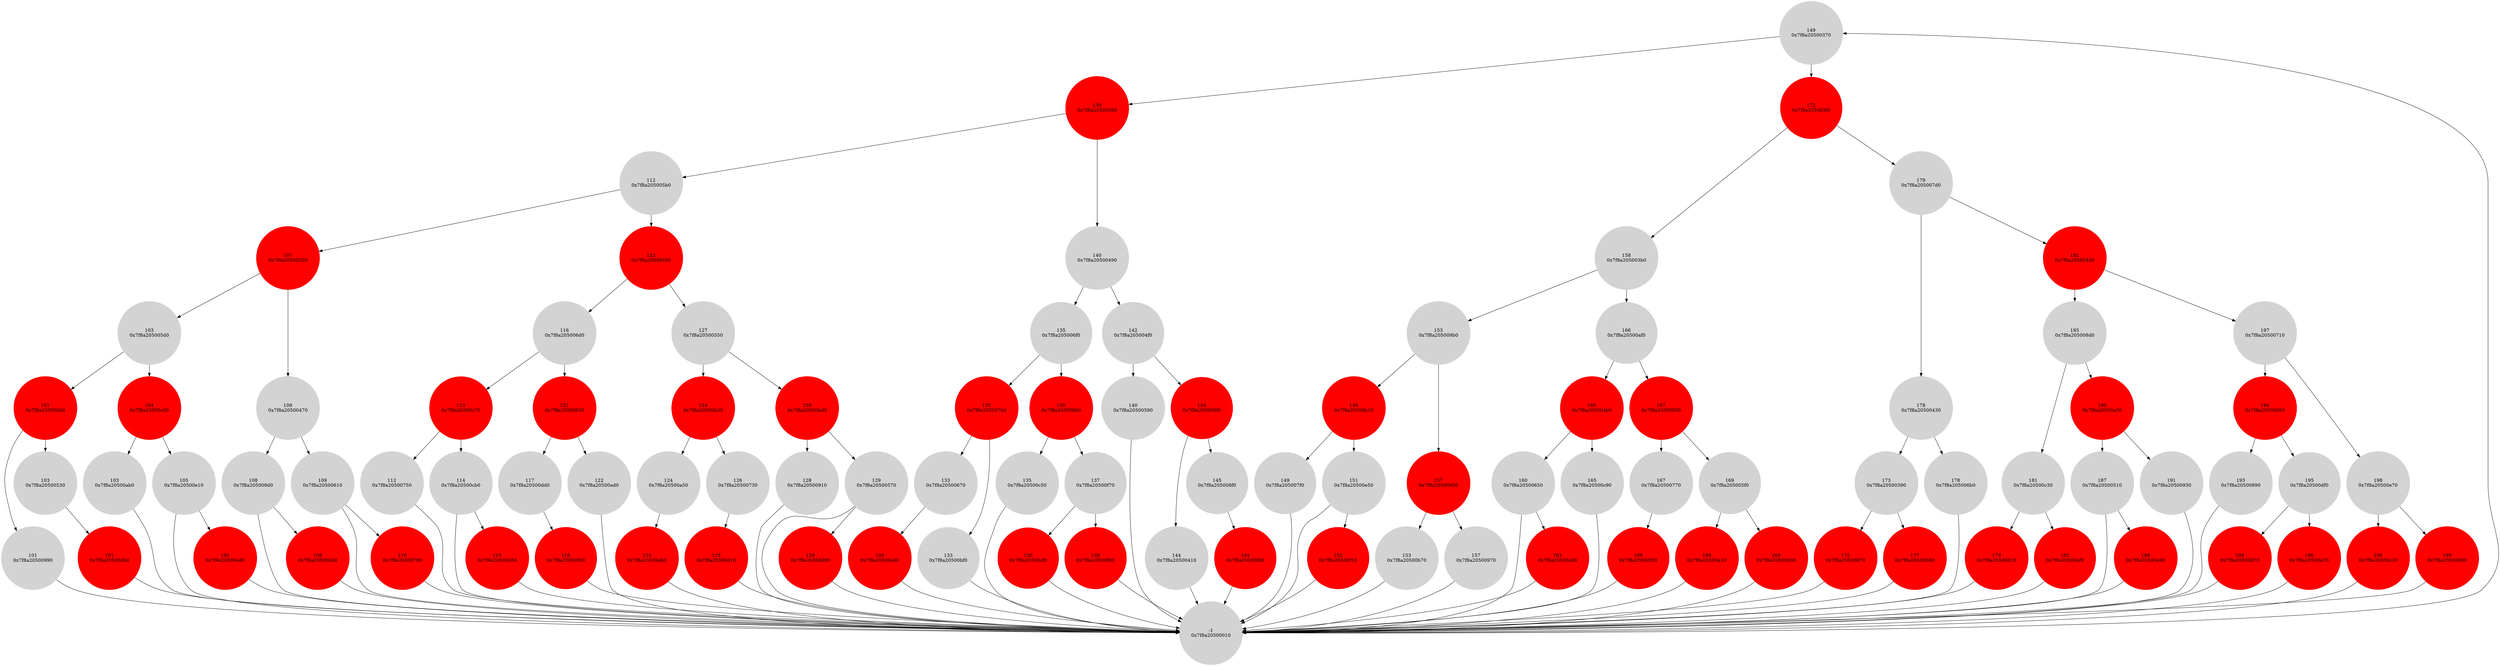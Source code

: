 digraph G {
"0x7f8a20500370" [label="T.nil\n0x7f8a20500370",shape=circle,style=filled,color=lightgrey]
"0x7f8a20500010" -> "0x7f8a20500370"
"0x7f8a20500370" [label="149\n0x7f8a20500370",shape=circle,style=filled,color=lightgrey]
"0x7f8a205003d0" [label="130\n0x7f8a205003d0",shape=circle,style=filled,color=red]
"0x7f8a20500370" -> "0x7f8a205003d0"
"0x7f8a205003f0" [label="172\n0x7f8a205003f0",shape=circle,style=filled,color=red]
"0x7f8a20500370" -> "0x7f8a205003f0"
"0x7f8a205005b0" [label="112\n0x7f8a205005b0",shape=circle,style=filled,color=lightgrey]
"0x7f8a205003d0" -> "0x7f8a205005b0"
"0x7f8a20500490" [label="140\n0x7f8a20500490",shape=circle,style=filled,color=lightgrey]
"0x7f8a205003d0" -> "0x7f8a20500490"
"0x7f8a205003b0" [label="158\n0x7f8a205003b0",shape=circle,style=filled,color=lightgrey]
"0x7f8a205003f0" -> "0x7f8a205003b0"
"0x7f8a205007d0" [label="179\n0x7f8a205007d0",shape=circle,style=filled,color=lightgrey]
"0x7f8a205003f0" -> "0x7f8a205007d0"
"0x7f8a20500350" [label="107\n0x7f8a20500350",shape=circle,style=filled,color=red]
"0x7f8a205005b0" -> "0x7f8a20500350"
"0x7f8a20500450" [label="123\n0x7f8a20500450",shape=circle,style=filled,color=red]
"0x7f8a205005b0" -> "0x7f8a20500450"
"0x7f8a205006f0" [label="135\n0x7f8a205006f0",shape=circle,style=filled,color=lightgrey]
"0x7f8a20500490" -> "0x7f8a205006f0"
"0x7f8a205004f0" [label="142\n0x7f8a205004f0",shape=circle,style=filled,color=lightgrey]
"0x7f8a20500490" -> "0x7f8a205004f0"
"0x7f8a205009b0" [label="153\n0x7f8a205009b0",shape=circle,style=filled,color=lightgrey]
"0x7f8a205003b0" -> "0x7f8a205009b0"
"0x7f8a20500af0" [label="166\n0x7f8a20500af0",shape=circle,style=filled,color=lightgrey]
"0x7f8a205003b0" -> "0x7f8a20500af0"
"0x7f8a20500430" [label="178\n0x7f8a20500430",shape=circle,style=filled,color=lightgrey]
"0x7f8a205007d0" -> "0x7f8a20500430"
"0x7f8a205004d0" [label="192\n0x7f8a205004d0",shape=circle,style=filled,color=red]
"0x7f8a205007d0" -> "0x7f8a205004d0"
"0x7f8a205005d0" [label="103\n0x7f8a205005d0",shape=circle,style=filled,color=lightgrey]
"0x7f8a20500350" -> "0x7f8a205005d0"
"0x7f8a20500470" [label="109\n0x7f8a20500470",shape=circle,style=filled,color=lightgrey]
"0x7f8a20500350" -> "0x7f8a20500470"
"0x7f8a205006d0" [label="116\n0x7f8a205006d0",shape=circle,style=filled,color=lightgrey]
"0x7f8a20500450" -> "0x7f8a205006d0"
"0x7f8a20500550" [label="127\n0x7f8a20500550",shape=circle,style=filled,color=lightgrey]
"0x7f8a20500450" -> "0x7f8a20500550"
"0x7f8a205007b0" [label="133\n0x7f8a205007b0",shape=circle,style=filled,color=red]
"0x7f8a205006f0" -> "0x7f8a205007b0"
"0x7f8a205008b0" [label="136\n0x7f8a205008b0",shape=circle,style=filled,color=red]
"0x7f8a205006f0" -> "0x7f8a205008b0"
"0x7f8a20500590" [label="140\n0x7f8a20500590",shape=circle,style=filled,color=lightgrey]
"0x7f8a205004f0" -> "0x7f8a20500590"
"0x7f8a205009f0" [label="144\n0x7f8a205009f0",shape=circle,style=filled,color=red]
"0x7f8a205004f0" -> "0x7f8a205009f0"
"0x7f8a20500b10" [label="149\n0x7f8a20500b10",shape=circle,style=filled,color=red]
"0x7f8a205009b0" -> "0x7f8a20500b10"
"0x7f8a20500630" [label="157\n0x7f8a20500630",shape=circle,style=filled,color=red]
"0x7f8a205009b0" -> "0x7f8a20500630"
"0x7f8a205004b0" [label="165\n0x7f8a205004b0",shape=circle,style=filled,color=red]
"0x7f8a20500af0" -> "0x7f8a205004b0"
"0x7f8a20500850" [label="167\n0x7f8a20500850",shape=circle,style=filled,color=red]
"0x7f8a20500af0" -> "0x7f8a20500850"
"0x7f8a20500390" [label="173\n0x7f8a20500390",shape=circle,style=filled,color=lightgrey]
"0x7f8a20500430" -> "0x7f8a20500390"
"0x7f8a205006b0" [label="178\n0x7f8a205006b0",shape=circle,style=filled,color=lightgrey]
"0x7f8a20500430" -> "0x7f8a205006b0"
"0x7f8a205008d0" [label="185\n0x7f8a205008d0",shape=circle,style=filled,color=lightgrey]
"0x7f8a205004d0" -> "0x7f8a205008d0"
"0x7f8a20500710" [label="197\n0x7f8a20500710",shape=circle,style=filled,color=lightgrey]
"0x7f8a205004d0" -> "0x7f8a20500710"
"0x7f8a20500b50" [label="101\n0x7f8a20500b50",shape=circle,style=filled,color=red]
"0x7f8a205005d0" -> "0x7f8a20500b50"
"0x7f8a20500e30" [label="104\n0x7f8a20500e30",shape=circle,style=filled,color=red]
"0x7f8a205005d0" -> "0x7f8a20500e30"
"0x7f8a205009d0" [label="108\n0x7f8a205009d0",shape=circle,style=filled,color=lightgrey]
"0x7f8a20500470" -> "0x7f8a205009d0"
"0x7f8a20500610" [label="109\n0x7f8a20500610",shape=circle,style=filled,color=lightgrey]
"0x7f8a20500470" -> "0x7f8a20500610"
"0x7f8a20500c70" [label="113\n0x7f8a20500c70",shape=circle,style=filled,color=red]
"0x7f8a205006d0" -> "0x7f8a20500c70"
"0x7f8a20500830" [label="121\n0x7f8a20500830",shape=circle,style=filled,color=red]
"0x7f8a205006d0" -> "0x7f8a20500830"
"0x7f8a20500b30" [label="124\n0x7f8a20500b30",shape=circle,style=filled,color=red]
"0x7f8a20500550" -> "0x7f8a20500b30"
"0x7f8a20500bd0" [label="128\n0x7f8a20500bd0",shape=circle,style=filled,color=red]
"0x7f8a20500550" -> "0x7f8a20500bd0"
"0x7f8a20500670" [label="133\n0x7f8a20500670",shape=circle,style=filled,color=lightgrey]
"0x7f8a205007b0" -> "0x7f8a20500670"
"0x7f8a20500bf0" [label="133\n0x7f8a20500bf0",shape=circle,style=filled,color=lightgrey]
"0x7f8a205007b0" -> "0x7f8a20500bf0"
"0x7f8a20500c50" [label="135\n0x7f8a20500c50",shape=circle,style=filled,color=lightgrey]
"0x7f8a205008b0" -> "0x7f8a20500c50"
"0x7f8a20500f70" [label="137\n0x7f8a20500f70",shape=circle,style=filled,color=lightgrey]
"0x7f8a205008b0" -> "0x7f8a20500f70"
"0x7f8a20500010" [label="-1\n0x7f8a20500010",shape=circle,style=filled,color=lightgrey]
"0x7f8a20500590" -> "0x7f8a20500010"
"0x7f8a20500010" [label="-1\n0x7f8a20500010",shape=circle,style=filled,color=lightgrey]
"0x7f8a20500410" [label="144\n0x7f8a20500410",shape=circle,style=filled,color=lightgrey]
"0x7f8a205009f0" -> "0x7f8a20500410"
"0x7f8a205008f0" [label="145\n0x7f8a205008f0",shape=circle,style=filled,color=lightgrey]
"0x7f8a205009f0" -> "0x7f8a205008f0"
"0x7f8a205007f0" [label="149\n0x7f8a205007f0",shape=circle,style=filled,color=lightgrey]
"0x7f8a20500b10" -> "0x7f8a205007f0"
"0x7f8a20500e50" [label="151\n0x7f8a20500e50",shape=circle,style=filled,color=lightgrey]
"0x7f8a20500b10" -> "0x7f8a20500e50"
"0x7f8a20500b70" [label="153\n0x7f8a20500b70",shape=circle,style=filled,color=lightgrey]
"0x7f8a20500630" -> "0x7f8a20500b70"
"0x7f8a20500970" [label="157\n0x7f8a20500970",shape=circle,style=filled,color=lightgrey]
"0x7f8a20500630" -> "0x7f8a20500970"
"0x7f8a20500650" [label="160\n0x7f8a20500650",shape=circle,style=filled,color=lightgrey]
"0x7f8a205004b0" -> "0x7f8a20500650"
"0x7f8a20500c90" [label="165\n0x7f8a20500c90",shape=circle,style=filled,color=lightgrey]
"0x7f8a205004b0" -> "0x7f8a20500c90"
"0x7f8a20500770" [label="167\n0x7f8a20500770",shape=circle,style=filled,color=lightgrey]
"0x7f8a20500850" -> "0x7f8a20500770"
"0x7f8a205005f0" [label="169\n0x7f8a205005f0",shape=circle,style=filled,color=lightgrey]
"0x7f8a20500850" -> "0x7f8a205005f0"
"0x7f8a20500870" [label="172\n0x7f8a20500870",shape=circle,style=filled,color=red]
"0x7f8a20500390" -> "0x7f8a20500870"
"0x7f8a20500b90" [label="177\n0x7f8a20500b90",shape=circle,style=filled,color=red]
"0x7f8a20500390" -> "0x7f8a20500b90"
"0x7f8a20500010" [label="-1\n0x7f8a20500010",shape=circle,style=filled,color=lightgrey]
"0x7f8a205006b0" -> "0x7f8a20500010"
"0x7f8a20500010" [label="-1\n0x7f8a20500010",shape=circle,style=filled,color=lightgrey]
"0x7f8a20500c30" [label="181\n0x7f8a20500c30",shape=circle,style=filled,color=lightgrey]
"0x7f8a205008d0" -> "0x7f8a20500c30"
"0x7f8a20500a30" [label="190\n0x7f8a20500a30",shape=circle,style=filled,color=red]
"0x7f8a205008d0" -> "0x7f8a20500a30"
"0x7f8a20500950" [label="194\n0x7f8a20500950",shape=circle,style=filled,color=red]
"0x7f8a20500710" -> "0x7f8a20500950"
"0x7f8a20500e70" [label="198\n0x7f8a20500e70",shape=circle,style=filled,color=lightgrey]
"0x7f8a20500710" -> "0x7f8a20500e70"
"0x7f8a20500990" [label="101\n0x7f8a20500990",shape=circle,style=filled,color=lightgrey]
"0x7f8a20500b50" -> "0x7f8a20500990"
"0x7f8a20500530" [label="103\n0x7f8a20500530",shape=circle,style=filled,color=lightgrey]
"0x7f8a20500b50" -> "0x7f8a20500530"
"0x7f8a20500ab0" [label="103\n0x7f8a20500ab0",shape=circle,style=filled,color=lightgrey]
"0x7f8a20500e30" -> "0x7f8a20500ab0"
"0x7f8a20500e10" [label="105\n0x7f8a20500e10",shape=circle,style=filled,color=lightgrey]
"0x7f8a20500e30" -> "0x7f8a20500e10"
"0x7f8a20500010" [label="-1\n0x7f8a20500010",shape=circle,style=filled,color=lightgrey]
"0x7f8a205009d0" -> "0x7f8a20500010"
"0x7f8a20500bb0" [label="108\n0x7f8a20500bb0",shape=circle,style=filled,color=red]
"0x7f8a205009d0" -> "0x7f8a20500bb0"
"0x7f8a20500010" [label="-1\n0x7f8a20500010",shape=circle,style=filled,color=lightgrey]
"0x7f8a20500610" -> "0x7f8a20500010"
"0x7f8a20500790" [label="110\n0x7f8a20500790",shape=circle,style=filled,color=red]
"0x7f8a20500610" -> "0x7f8a20500790"
"0x7f8a20500750" [label="112\n0x7f8a20500750",shape=circle,style=filled,color=lightgrey]
"0x7f8a20500c70" -> "0x7f8a20500750"
"0x7f8a20500cb0" [label="114\n0x7f8a20500cb0",shape=circle,style=filled,color=lightgrey]
"0x7f8a20500c70" -> "0x7f8a20500cb0"
"0x7f8a20500dd0" [label="117\n0x7f8a20500dd0",shape=circle,style=filled,color=lightgrey]
"0x7f8a20500830" -> "0x7f8a20500dd0"
"0x7f8a20500ad0" [label="122\n0x7f8a20500ad0",shape=circle,style=filled,color=lightgrey]
"0x7f8a20500830" -> "0x7f8a20500ad0"
"0x7f8a20500a50" [label="124\n0x7f8a20500a50",shape=circle,style=filled,color=lightgrey]
"0x7f8a20500b30" -> "0x7f8a20500a50"
"0x7f8a20500730" [label="126\n0x7f8a20500730",shape=circle,style=filled,color=lightgrey]
"0x7f8a20500b30" -> "0x7f8a20500730"
"0x7f8a20500910" [label="128\n0x7f8a20500910",shape=circle,style=filled,color=lightgrey]
"0x7f8a20500bd0" -> "0x7f8a20500910"
"0x7f8a20500570" [label="129\n0x7f8a20500570",shape=circle,style=filled,color=lightgrey]
"0x7f8a20500bd0" -> "0x7f8a20500570"
"0x7f8a20500a90" [label="130\n0x7f8a20500a90",shape=circle,style=filled,color=red]
"0x7f8a20500670" -> "0x7f8a20500a90"
"0x7f8a20500010" [label="-1\n0x7f8a20500010",shape=circle,style=filled,color=lightgrey]
"0x7f8a20500010" [label="-1\n0x7f8a20500010",shape=circle,style=filled,color=lightgrey]
"0x7f8a20500bf0" -> "0x7f8a20500010"
"0x7f8a20500010" [label="-1\n0x7f8a20500010",shape=circle,style=filled,color=lightgrey]
"0x7f8a20500010" [label="-1\n0x7f8a20500010",shape=circle,style=filled,color=lightgrey]
"0x7f8a20500c50" -> "0x7f8a20500010"
"0x7f8a20500010" [label="-1\n0x7f8a20500010",shape=circle,style=filled,color=lightgrey]
"0x7f8a20500cf0" [label="136\n0x7f8a20500cf0",shape=circle,style=filled,color=red]
"0x7f8a20500f70" -> "0x7f8a20500cf0"
"0x7f8a20500f90" [label="138\n0x7f8a20500f90",shape=circle,style=filled,color=red]
"0x7f8a20500f70" -> "0x7f8a20500f90"
"0x7f8a20500010" [label="-1\n0x7f8a20500010",shape=circle,style=filled,color=lightgrey]
"0x7f8a20500410" -> "0x7f8a20500010"
"0x7f8a20500010" [label="-1\n0x7f8a20500010",shape=circle,style=filled,color=lightgrey]
"0x7f8a20500fb0" [label="144\n0x7f8a20500fb0",shape=circle,style=filled,color=red]
"0x7f8a205008f0" -> "0x7f8a20500fb0"
"0x7f8a20500010" [label="-1\n0x7f8a20500010",shape=circle,style=filled,color=lightgrey]
"0x7f8a20500010" [label="-1\n0x7f8a20500010",shape=circle,style=filled,color=lightgrey]
"0x7f8a205007f0" -> "0x7f8a20500010"
"0x7f8a20500010" [label="-1\n0x7f8a20500010",shape=circle,style=filled,color=lightgrey]
"0x7f8a20500010" [label="-1\n0x7f8a20500010",shape=circle,style=filled,color=lightgrey]
"0x7f8a20500e50" -> "0x7f8a20500010"
"0x7f8a20500f10" [label="152\n0x7f8a20500f10",shape=circle,style=filled,color=red]
"0x7f8a20500e50" -> "0x7f8a20500f10"
"0x7f8a20500010" [label="-1\n0x7f8a20500010",shape=circle,style=filled,color=lightgrey]
"0x7f8a20500b70" -> "0x7f8a20500010"
"0x7f8a20500010" [label="-1\n0x7f8a20500010",shape=circle,style=filled,color=lightgrey]
"0x7f8a20500010" [label="-1\n0x7f8a20500010",shape=circle,style=filled,color=lightgrey]
"0x7f8a20500970" -> "0x7f8a20500010"
"0x7f8a20500010" [label="-1\n0x7f8a20500010",shape=circle,style=filled,color=lightgrey]
"0x7f8a20500010" [label="-1\n0x7f8a20500010",shape=circle,style=filled,color=lightgrey]
"0x7f8a20500650" -> "0x7f8a20500010"
"0x7f8a20500cd0" [label="163\n0x7f8a20500cd0",shape=circle,style=filled,color=red]
"0x7f8a20500650" -> "0x7f8a20500cd0"
"0x7f8a20500010" [label="-1\n0x7f8a20500010",shape=circle,style=filled,color=lightgrey]
"0x7f8a20500c90" -> "0x7f8a20500010"
"0x7f8a20500010" [label="-1\n0x7f8a20500010",shape=circle,style=filled,color=lightgrey]
"0x7f8a20500f30" [label="166\n0x7f8a20500f30",shape=circle,style=filled,color=red]
"0x7f8a20500770" -> "0x7f8a20500f30"
"0x7f8a20500010" [label="-1\n0x7f8a20500010",shape=circle,style=filled,color=lightgrey]
"0x7f8a20500a10" [label="168\n0x7f8a20500a10",shape=circle,style=filled,color=red]
"0x7f8a205005f0" -> "0x7f8a20500a10"
"0x7f8a20500d30" [label="169\n0x7f8a20500d30",shape=circle,style=filled,color=red]
"0x7f8a205005f0" -> "0x7f8a20500d30"
"0x7f8a20500010" [label="-1\n0x7f8a20500010",shape=circle,style=filled,color=lightgrey]
"0x7f8a20500870" -> "0x7f8a20500010"
"0x7f8a20500010" [label="-1\n0x7f8a20500010",shape=circle,style=filled,color=lightgrey]
"0x7f8a20500010" [label="-1\n0x7f8a20500010",shape=circle,style=filled,color=lightgrey]
"0x7f8a20500b90" -> "0x7f8a20500010"
"0x7f8a20500010" [label="-1\n0x7f8a20500010",shape=circle,style=filled,color=lightgrey]
"0x7f8a20500810" [label="179\n0x7f8a20500810",shape=circle,style=filled,color=red]
"0x7f8a20500c30" -> "0x7f8a20500810"
"0x7f8a20500ef0" [label="182\n0x7f8a20500ef0",shape=circle,style=filled,color=red]
"0x7f8a20500c30" -> "0x7f8a20500ef0"
"0x7f8a20500510" [label="187\n0x7f8a20500510",shape=circle,style=filled,color=lightgrey]
"0x7f8a20500a30" -> "0x7f8a20500510"
"0x7f8a20500930" [label="191\n0x7f8a20500930",shape=circle,style=filled,color=lightgrey]
"0x7f8a20500a30" -> "0x7f8a20500930"
"0x7f8a20500890" [label="193\n0x7f8a20500890",shape=circle,style=filled,color=lightgrey]
"0x7f8a20500950" -> "0x7f8a20500890"
"0x7f8a20500df0" [label="195\n0x7f8a20500df0",shape=circle,style=filled,color=lightgrey]
"0x7f8a20500950" -> "0x7f8a20500df0"
"0x7f8a20500c10" [label="198\n0x7f8a20500c10",shape=circle,style=filled,color=red]
"0x7f8a20500e70" -> "0x7f8a20500c10"
"0x7f8a20500690" [label="199\n0x7f8a20500690",shape=circle,style=filled,color=red]
"0x7f8a20500e70" -> "0x7f8a20500690"
"0x7f8a20500010" [label="-1\n0x7f8a20500010",shape=circle,style=filled,color=lightgrey]
"0x7f8a20500990" -> "0x7f8a20500010"
"0x7f8a20500010" [label="-1\n0x7f8a20500010",shape=circle,style=filled,color=lightgrey]
"0x7f8a20500db0" [label="101\n0x7f8a20500db0",shape=circle,style=filled,color=red]
"0x7f8a20500530" -> "0x7f8a20500db0"
"0x7f8a20500010" [label="-1\n0x7f8a20500010",shape=circle,style=filled,color=lightgrey]
"0x7f8a20500010" [label="-1\n0x7f8a20500010",shape=circle,style=filled,color=lightgrey]
"0x7f8a20500ab0" -> "0x7f8a20500010"
"0x7f8a20500010" [label="-1\n0x7f8a20500010",shape=circle,style=filled,color=lightgrey]
"0x7f8a20500010" [label="-1\n0x7f8a20500010",shape=circle,style=filled,color=lightgrey]
"0x7f8a20500e10" -> "0x7f8a20500010"
"0x7f8a20500ed0" [label="105\n0x7f8a20500ed0",shape=circle,style=filled,color=red]
"0x7f8a20500e10" -> "0x7f8a20500ed0"
"0x7f8a20500010" [label="-1\n0x7f8a20500010",shape=circle,style=filled,color=lightgrey]
"0x7f8a20500bb0" -> "0x7f8a20500010"
"0x7f8a20500010" [label="-1\n0x7f8a20500010",shape=circle,style=filled,color=lightgrey]
"0x7f8a20500010" [label="-1\n0x7f8a20500010",shape=circle,style=filled,color=lightgrey]
"0x7f8a20500790" -> "0x7f8a20500010"
"0x7f8a20500010" [label="-1\n0x7f8a20500010",shape=circle,style=filled,color=lightgrey]
"0x7f8a20500010" [label="-1\n0x7f8a20500010",shape=circle,style=filled,color=lightgrey]
"0x7f8a20500750" -> "0x7f8a20500010"
"0x7f8a20500010" [label="-1\n0x7f8a20500010",shape=circle,style=filled,color=lightgrey]
"0x7f8a20500010" [label="-1\n0x7f8a20500010",shape=circle,style=filled,color=lightgrey]
"0x7f8a20500cb0" -> "0x7f8a20500010"
"0x7f8a20500d50" [label="115\n0x7f8a20500d50",shape=circle,style=filled,color=red]
"0x7f8a20500cb0" -> "0x7f8a20500d50"
"0x7f8a20500f50" [label="116\n0x7f8a20500f50",shape=circle,style=filled,color=red]
"0x7f8a20500dd0" -> "0x7f8a20500f50"
"0x7f8a20500010" [label="-1\n0x7f8a20500010",shape=circle,style=filled,color=lightgrey]
"0x7f8a20500010" [label="-1\n0x7f8a20500010",shape=circle,style=filled,color=lightgrey]
"0x7f8a20500ad0" -> "0x7f8a20500010"
"0x7f8a20500010" [label="-1\n0x7f8a20500010",shape=circle,style=filled,color=lightgrey]
"0x7f8a20500eb0" [label="123\n0x7f8a20500eb0",shape=circle,style=filled,color=red]
"0x7f8a20500a50" -> "0x7f8a20500eb0"
"0x7f8a20500010" [label="-1\n0x7f8a20500010",shape=circle,style=filled,color=lightgrey]
"0x7f8a20500d10" [label="125\n0x7f8a20500d10",shape=circle,style=filled,color=red]
"0x7f8a20500730" -> "0x7f8a20500d10"
"0x7f8a20500010" [label="-1\n0x7f8a20500010",shape=circle,style=filled,color=lightgrey]
"0x7f8a20500010" [label="-1\n0x7f8a20500010",shape=circle,style=filled,color=lightgrey]
"0x7f8a20500910" -> "0x7f8a20500010"
"0x7f8a20500010" [label="-1\n0x7f8a20500010",shape=circle,style=filled,color=lightgrey]
"0x7f8a20500010" [label="-1\n0x7f8a20500010",shape=circle,style=filled,color=lightgrey]
"0x7f8a20500570" -> "0x7f8a20500010"
"0x7f8a20500d90" [label="129\n0x7f8a20500d90",shape=circle,style=filled,color=red]
"0x7f8a20500570" -> "0x7f8a20500d90"
"0x7f8a20500010" [label="-1\n0x7f8a20500010",shape=circle,style=filled,color=lightgrey]
"0x7f8a20500a90" -> "0x7f8a20500010"
"0x7f8a20500010" [label="-1\n0x7f8a20500010",shape=circle,style=filled,color=lightgrey]
"0x7f8a20500010" [label="-1\n0x7f8a20500010",shape=circle,style=filled,color=lightgrey]
"0x7f8a20500cf0" -> "0x7f8a20500010"
"0x7f8a20500010" [label="-1\n0x7f8a20500010",shape=circle,style=filled,color=lightgrey]
"0x7f8a20500010" [label="-1\n0x7f8a20500010",shape=circle,style=filled,color=lightgrey]
"0x7f8a20500f90" -> "0x7f8a20500010"
"0x7f8a20500010" [label="-1\n0x7f8a20500010",shape=circle,style=filled,color=lightgrey]
"0x7f8a20500010" [label="-1\n0x7f8a20500010",shape=circle,style=filled,color=lightgrey]
"0x7f8a20500fb0" -> "0x7f8a20500010"
"0x7f8a20500010" [label="-1\n0x7f8a20500010",shape=circle,style=filled,color=lightgrey]
"0x7f8a20500010" [label="-1\n0x7f8a20500010",shape=circle,style=filled,color=lightgrey]
"0x7f8a20500f10" -> "0x7f8a20500010"
"0x7f8a20500010" [label="-1\n0x7f8a20500010",shape=circle,style=filled,color=lightgrey]
"0x7f8a20500010" [label="-1\n0x7f8a20500010",shape=circle,style=filled,color=lightgrey]
"0x7f8a20500cd0" -> "0x7f8a20500010"
"0x7f8a20500010" [label="-1\n0x7f8a20500010",shape=circle,style=filled,color=lightgrey]
"0x7f8a20500010" [label="-1\n0x7f8a20500010",shape=circle,style=filled,color=lightgrey]
"0x7f8a20500f30" -> "0x7f8a20500010"
"0x7f8a20500010" [label="-1\n0x7f8a20500010",shape=circle,style=filled,color=lightgrey]
"0x7f8a20500010" [label="-1\n0x7f8a20500010",shape=circle,style=filled,color=lightgrey]
"0x7f8a20500a10" -> "0x7f8a20500010"
"0x7f8a20500010" [label="-1\n0x7f8a20500010",shape=circle,style=filled,color=lightgrey]
"0x7f8a20500010" [label="-1\n0x7f8a20500010",shape=circle,style=filled,color=lightgrey]
"0x7f8a20500d30" -> "0x7f8a20500010"
"0x7f8a20500010" [label="-1\n0x7f8a20500010",shape=circle,style=filled,color=lightgrey]
"0x7f8a20500010" [label="-1\n0x7f8a20500010",shape=circle,style=filled,color=lightgrey]
"0x7f8a20500810" -> "0x7f8a20500010"
"0x7f8a20500010" [label="-1\n0x7f8a20500010",shape=circle,style=filled,color=lightgrey]
"0x7f8a20500010" [label="-1\n0x7f8a20500010",shape=circle,style=filled,color=lightgrey]
"0x7f8a20500ef0" -> "0x7f8a20500010"
"0x7f8a20500010" [label="-1\n0x7f8a20500010",shape=circle,style=filled,color=lightgrey]
"0x7f8a20500010" [label="-1\n0x7f8a20500010",shape=circle,style=filled,color=lightgrey]
"0x7f8a20500510" -> "0x7f8a20500010"
"0x7f8a20500e90" [label="188\n0x7f8a20500e90",shape=circle,style=filled,color=red]
"0x7f8a20500510" -> "0x7f8a20500e90"
"0x7f8a20500010" [label="-1\n0x7f8a20500010",shape=circle,style=filled,color=lightgrey]
"0x7f8a20500930" -> "0x7f8a20500010"
"0x7f8a20500010" [label="-1\n0x7f8a20500010",shape=circle,style=filled,color=lightgrey]
"0x7f8a20500010" [label="-1\n0x7f8a20500010",shape=circle,style=filled,color=lightgrey]
"0x7f8a20500890" -> "0x7f8a20500010"
"0x7f8a20500010" [label="-1\n0x7f8a20500010",shape=circle,style=filled,color=lightgrey]
"0x7f8a20500d70" [label="194\n0x7f8a20500d70",shape=circle,style=filled,color=red]
"0x7f8a20500df0" -> "0x7f8a20500d70"
"0x7f8a20500a70" [label="196\n0x7f8a20500a70",shape=circle,style=filled,color=red]
"0x7f8a20500df0" -> "0x7f8a20500a70"
"0x7f8a20500010" [label="-1\n0x7f8a20500010",shape=circle,style=filled,color=lightgrey]
"0x7f8a20500c10" -> "0x7f8a20500010"
"0x7f8a20500010" [label="-1\n0x7f8a20500010",shape=circle,style=filled,color=lightgrey]
"0x7f8a20500010" [label="-1\n0x7f8a20500010",shape=circle,style=filled,color=lightgrey]
"0x7f8a20500690" -> "0x7f8a20500010"
"0x7f8a20500010" [label="-1\n0x7f8a20500010",shape=circle,style=filled,color=lightgrey]
"0x7f8a20500010" [label="-1\n0x7f8a20500010",shape=circle,style=filled,color=lightgrey]
"0x7f8a20500db0" -> "0x7f8a20500010"
"0x7f8a20500010" [label="-1\n0x7f8a20500010",shape=circle,style=filled,color=lightgrey]
"0x7f8a20500010" [label="-1\n0x7f8a20500010",shape=circle,style=filled,color=lightgrey]
"0x7f8a20500ed0" -> "0x7f8a20500010"
"0x7f8a20500010" [label="-1\n0x7f8a20500010",shape=circle,style=filled,color=lightgrey]
"0x7f8a20500010" [label="-1\n0x7f8a20500010",shape=circle,style=filled,color=lightgrey]
"0x7f8a20500d50" -> "0x7f8a20500010"
"0x7f8a20500010" [label="-1\n0x7f8a20500010",shape=circle,style=filled,color=lightgrey]
"0x7f8a20500010" [label="-1\n0x7f8a20500010",shape=circle,style=filled,color=lightgrey]
"0x7f8a20500f50" -> "0x7f8a20500010"
"0x7f8a20500010" [label="-1\n0x7f8a20500010",shape=circle,style=filled,color=lightgrey]
"0x7f8a20500010" [label="-1\n0x7f8a20500010",shape=circle,style=filled,color=lightgrey]
"0x7f8a20500eb0" -> "0x7f8a20500010"
"0x7f8a20500010" [label="-1\n0x7f8a20500010",shape=circle,style=filled,color=lightgrey]
"0x7f8a20500010" [label="-1\n0x7f8a20500010",shape=circle,style=filled,color=lightgrey]
"0x7f8a20500d10" -> "0x7f8a20500010"
"0x7f8a20500010" [label="-1\n0x7f8a20500010",shape=circle,style=filled,color=lightgrey]
"0x7f8a20500010" [label="-1\n0x7f8a20500010",shape=circle,style=filled,color=lightgrey]
"0x7f8a20500d90" -> "0x7f8a20500010"
"0x7f8a20500010" [label="-1\n0x7f8a20500010",shape=circle,style=filled,color=lightgrey]
"0x7f8a20500010" [label="-1\n0x7f8a20500010",shape=circle,style=filled,color=lightgrey]
"0x7f8a20500e90" -> "0x7f8a20500010"
"0x7f8a20500010" [label="-1\n0x7f8a20500010",shape=circle,style=filled,color=lightgrey]
"0x7f8a20500010" [label="-1\n0x7f8a20500010",shape=circle,style=filled,color=lightgrey]
"0x7f8a20500d70" -> "0x7f8a20500010"
"0x7f8a20500010" [label="-1\n0x7f8a20500010",shape=circle,style=filled,color=lightgrey]
"0x7f8a20500010" [label="-1\n0x7f8a20500010",shape=circle,style=filled,color=lightgrey]
"0x7f8a20500a70" -> "0x7f8a20500010"
"0x7f8a20500010" [label="-1\n0x7f8a20500010",shape=circle,style=filled,color=lightgrey]
}